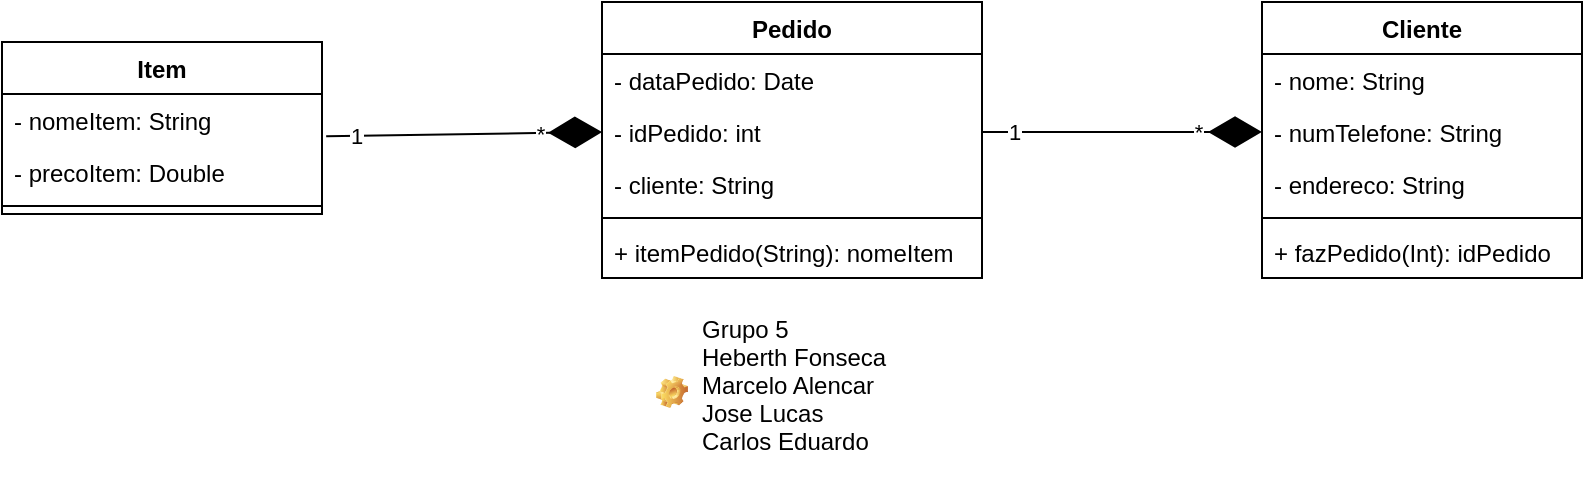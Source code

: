 <mxfile version="20.2.4" type="github">
  <diagram name="Page-1" id="e7e014a7-5840-1c2e-5031-d8a46d1fe8dd">
    <mxGraphModel dx="1056" dy="551" grid="1" gridSize="10" guides="1" tooltips="1" connect="1" arrows="1" fold="1" page="1" pageScale="1" pageWidth="1169" pageHeight="826" background="none" math="0" shadow="0">
      <root>
        <mxCell id="0" />
        <mxCell id="1" parent="0" />
        <mxCell id="nNbWJi793hhh0OnrV39A-41" value="Pedido" style="swimlane;fontStyle=1;align=center;verticalAlign=top;childLayout=stackLayout;horizontal=1;startSize=26;horizontalStack=0;resizeParent=1;resizeParentMax=0;resizeLast=0;collapsible=1;marginBottom=0;" vertex="1" parent="1">
          <mxGeometry x="470" y="200" width="190" height="138" as="geometry" />
        </mxCell>
        <mxCell id="nNbWJi793hhh0OnrV39A-42" value="- dataPedido: Date" style="text;strokeColor=none;fillColor=none;align=left;verticalAlign=top;spacingLeft=4;spacingRight=4;overflow=hidden;rotatable=0;points=[[0,0.5],[1,0.5]];portConstraint=eastwest;" vertex="1" parent="nNbWJi793hhh0OnrV39A-41">
          <mxGeometry y="26" width="190" height="26" as="geometry" />
        </mxCell>
        <mxCell id="nNbWJi793hhh0OnrV39A-44" value="- idPedido: int" style="text;strokeColor=none;fillColor=none;align=left;verticalAlign=top;spacingLeft=4;spacingRight=4;overflow=hidden;rotatable=0;points=[[0,0.5],[1,0.5]];portConstraint=eastwest;" vertex="1" parent="nNbWJi793hhh0OnrV39A-41">
          <mxGeometry y="52" width="190" height="26" as="geometry" />
        </mxCell>
        <mxCell id="nNbWJi793hhh0OnrV39A-55" value="- cliente: String" style="text;strokeColor=none;fillColor=none;align=left;verticalAlign=top;spacingLeft=4;spacingRight=4;overflow=hidden;rotatable=0;points=[[0,0.5],[1,0.5]];portConstraint=eastwest;" vertex="1" parent="nNbWJi793hhh0OnrV39A-41">
          <mxGeometry y="78" width="190" height="26" as="geometry" />
        </mxCell>
        <mxCell id="nNbWJi793hhh0OnrV39A-43" value="" style="line;strokeWidth=1;fillColor=none;align=left;verticalAlign=middle;spacingTop=-1;spacingLeft=3;spacingRight=3;rotatable=0;labelPosition=right;points=[];portConstraint=eastwest;" vertex="1" parent="nNbWJi793hhh0OnrV39A-41">
          <mxGeometry y="104" width="190" height="8" as="geometry" />
        </mxCell>
        <mxCell id="nNbWJi793hhh0OnrV39A-57" value="+ itemPedido(String): nomeItem" style="text;strokeColor=none;fillColor=none;align=left;verticalAlign=top;spacingLeft=4;spacingRight=4;overflow=hidden;rotatable=0;points=[[0,0.5],[1,0.5]];portConstraint=eastwest;" vertex="1" parent="nNbWJi793hhh0OnrV39A-41">
          <mxGeometry y="112" width="190" height="26" as="geometry" />
        </mxCell>
        <mxCell id="nNbWJi793hhh0OnrV39A-45" value="Cliente" style="swimlane;fontStyle=1;align=center;verticalAlign=top;childLayout=stackLayout;horizontal=1;startSize=26;horizontalStack=0;resizeParent=1;resizeParentMax=0;resizeLast=0;collapsible=1;marginBottom=0;" vertex="1" parent="1">
          <mxGeometry x="800" y="200" width="160" height="138" as="geometry" />
        </mxCell>
        <mxCell id="nNbWJi793hhh0OnrV39A-46" value="- nome: String" style="text;strokeColor=none;fillColor=none;align=left;verticalAlign=top;spacingLeft=4;spacingRight=4;overflow=hidden;rotatable=0;points=[[0,0.5],[1,0.5]];portConstraint=eastwest;" vertex="1" parent="nNbWJi793hhh0OnrV39A-45">
          <mxGeometry y="26" width="160" height="26" as="geometry" />
        </mxCell>
        <mxCell id="nNbWJi793hhh0OnrV39A-53" value="- numTelefone: String" style="text;strokeColor=none;fillColor=none;align=left;verticalAlign=top;spacingLeft=4;spacingRight=4;overflow=hidden;rotatable=0;points=[[0,0.5],[1,0.5]];portConstraint=eastwest;" vertex="1" parent="nNbWJi793hhh0OnrV39A-45">
          <mxGeometry y="52" width="160" height="26" as="geometry" />
        </mxCell>
        <mxCell id="nNbWJi793hhh0OnrV39A-48" value="- endereco: String" style="text;strokeColor=none;fillColor=none;align=left;verticalAlign=top;spacingLeft=4;spacingRight=4;overflow=hidden;rotatable=0;points=[[0,0.5],[1,0.5]];portConstraint=eastwest;" vertex="1" parent="nNbWJi793hhh0OnrV39A-45">
          <mxGeometry y="78" width="160" height="26" as="geometry" />
        </mxCell>
        <mxCell id="nNbWJi793hhh0OnrV39A-47" value="" style="line;strokeWidth=1;fillColor=none;align=left;verticalAlign=middle;spacingTop=-1;spacingLeft=3;spacingRight=3;rotatable=0;labelPosition=right;points=[];portConstraint=eastwest;" vertex="1" parent="nNbWJi793hhh0OnrV39A-45">
          <mxGeometry y="104" width="160" height="8" as="geometry" />
        </mxCell>
        <mxCell id="nNbWJi793hhh0OnrV39A-54" value="+ fazPedido(Int): idPedido" style="text;strokeColor=none;fillColor=none;align=left;verticalAlign=top;spacingLeft=4;spacingRight=4;overflow=hidden;rotatable=0;points=[[0,0.5],[1,0.5]];portConstraint=eastwest;" vertex="1" parent="nNbWJi793hhh0OnrV39A-45">
          <mxGeometry y="112" width="160" height="26" as="geometry" />
        </mxCell>
        <mxCell id="nNbWJi793hhh0OnrV39A-49" value="Item" style="swimlane;fontStyle=1;align=center;verticalAlign=top;childLayout=stackLayout;horizontal=1;startSize=26;horizontalStack=0;resizeParent=1;resizeParentMax=0;resizeLast=0;collapsible=1;marginBottom=0;" vertex="1" parent="1">
          <mxGeometry x="170" y="220" width="160" height="86" as="geometry" />
        </mxCell>
        <mxCell id="nNbWJi793hhh0OnrV39A-50" value="- nomeItem: String" style="text;strokeColor=none;fillColor=none;align=left;verticalAlign=top;spacingLeft=4;spacingRight=4;overflow=hidden;rotatable=0;points=[[0,0.5],[1,0.5]];portConstraint=eastwest;" vertex="1" parent="nNbWJi793hhh0OnrV39A-49">
          <mxGeometry y="26" width="160" height="26" as="geometry" />
        </mxCell>
        <mxCell id="nNbWJi793hhh0OnrV39A-56" value="- precoItem: Double" style="text;strokeColor=none;fillColor=none;align=left;verticalAlign=top;spacingLeft=4;spacingRight=4;overflow=hidden;rotatable=0;points=[[0,0.5],[1,0.5]];portConstraint=eastwest;" vertex="1" parent="nNbWJi793hhh0OnrV39A-49">
          <mxGeometry y="52" width="160" height="26" as="geometry" />
        </mxCell>
        <mxCell id="nNbWJi793hhh0OnrV39A-51" value="" style="line;strokeWidth=1;fillColor=none;align=left;verticalAlign=middle;spacingTop=-1;spacingLeft=3;spacingRight=3;rotatable=0;labelPosition=right;points=[];portConstraint=eastwest;" vertex="1" parent="nNbWJi793hhh0OnrV39A-49">
          <mxGeometry y="78" width="160" height="8" as="geometry" />
        </mxCell>
        <mxCell id="nNbWJi793hhh0OnrV39A-58" value="" style="endArrow=diamondThin;endFill=1;endSize=24;html=1;rounded=0;entryX=0;entryY=0.5;entryDx=0;entryDy=0;exitX=1;exitY=0.5;exitDx=0;exitDy=0;" edge="1" parent="1" source="nNbWJi793hhh0OnrV39A-44" target="nNbWJi793hhh0OnrV39A-53">
          <mxGeometry width="160" relative="1" as="geometry">
            <mxPoint x="650" y="268.63" as="sourcePoint" />
            <mxPoint x="810" y="268.63" as="targetPoint" />
          </mxGeometry>
        </mxCell>
        <mxCell id="nNbWJi793hhh0OnrV39A-59" value="1" style="edgeLabel;html=1;align=center;verticalAlign=middle;resizable=0;points=[];" vertex="1" connectable="0" parent="nNbWJi793hhh0OnrV39A-58">
          <mxGeometry x="-0.779" relative="1" as="geometry">
            <mxPoint as="offset" />
          </mxGeometry>
        </mxCell>
        <mxCell id="nNbWJi793hhh0OnrV39A-60" value="*" style="edgeLabel;html=1;align=center;verticalAlign=middle;resizable=0;points=[];" vertex="1" connectable="0" parent="nNbWJi793hhh0OnrV39A-58">
          <mxGeometry x="0.546" relative="1" as="geometry">
            <mxPoint as="offset" />
          </mxGeometry>
        </mxCell>
        <mxCell id="nNbWJi793hhh0OnrV39A-61" value="" style="endArrow=diamondThin;endFill=1;endSize=24;html=1;rounded=0;entryX=0;entryY=0.5;entryDx=0;entryDy=0;exitX=1.013;exitY=0.813;exitDx=0;exitDy=0;exitPerimeter=0;" edge="1" parent="1" source="nNbWJi793hhh0OnrV39A-50" target="nNbWJi793hhh0OnrV39A-44">
          <mxGeometry width="160" relative="1" as="geometry">
            <mxPoint x="290.0" y="268.63" as="sourcePoint" />
            <mxPoint x="460.0" y="268.63" as="targetPoint" />
          </mxGeometry>
        </mxCell>
        <mxCell id="nNbWJi793hhh0OnrV39A-62" value="1" style="edgeLabel;html=1;align=center;verticalAlign=middle;resizable=0;points=[];" vertex="1" connectable="0" parent="nNbWJi793hhh0OnrV39A-61">
          <mxGeometry x="-0.779" relative="1" as="geometry">
            <mxPoint as="offset" />
          </mxGeometry>
        </mxCell>
        <mxCell id="nNbWJi793hhh0OnrV39A-63" value="*" style="edgeLabel;html=1;align=center;verticalAlign=middle;resizable=0;points=[];" vertex="1" connectable="0" parent="nNbWJi793hhh0OnrV39A-61">
          <mxGeometry x="0.546" relative="1" as="geometry">
            <mxPoint as="offset" />
          </mxGeometry>
        </mxCell>
        <mxCell id="nNbWJi793hhh0OnrV39A-64" value="Grupo 5&#xa;Heberth Fonseca&#xa;Marcelo Alencar&#xa;Jose Lucas&#xa;Carlos Eduardo" style="label;fontStyle=0;strokeColor=none;fillColor=none;align=left;verticalAlign=top;overflow=hidden;spacingLeft=28;spacingRight=4;rotatable=0;points=[[0,0.5],[1,0.5]];portConstraint=eastwest;imageWidth=16;imageHeight=16;image=img/clipart/Gear_128x128.png" vertex="1" parent="1">
          <mxGeometry x="490" y="350" width="140" height="90" as="geometry" />
        </mxCell>
      </root>
    </mxGraphModel>
  </diagram>
</mxfile>
